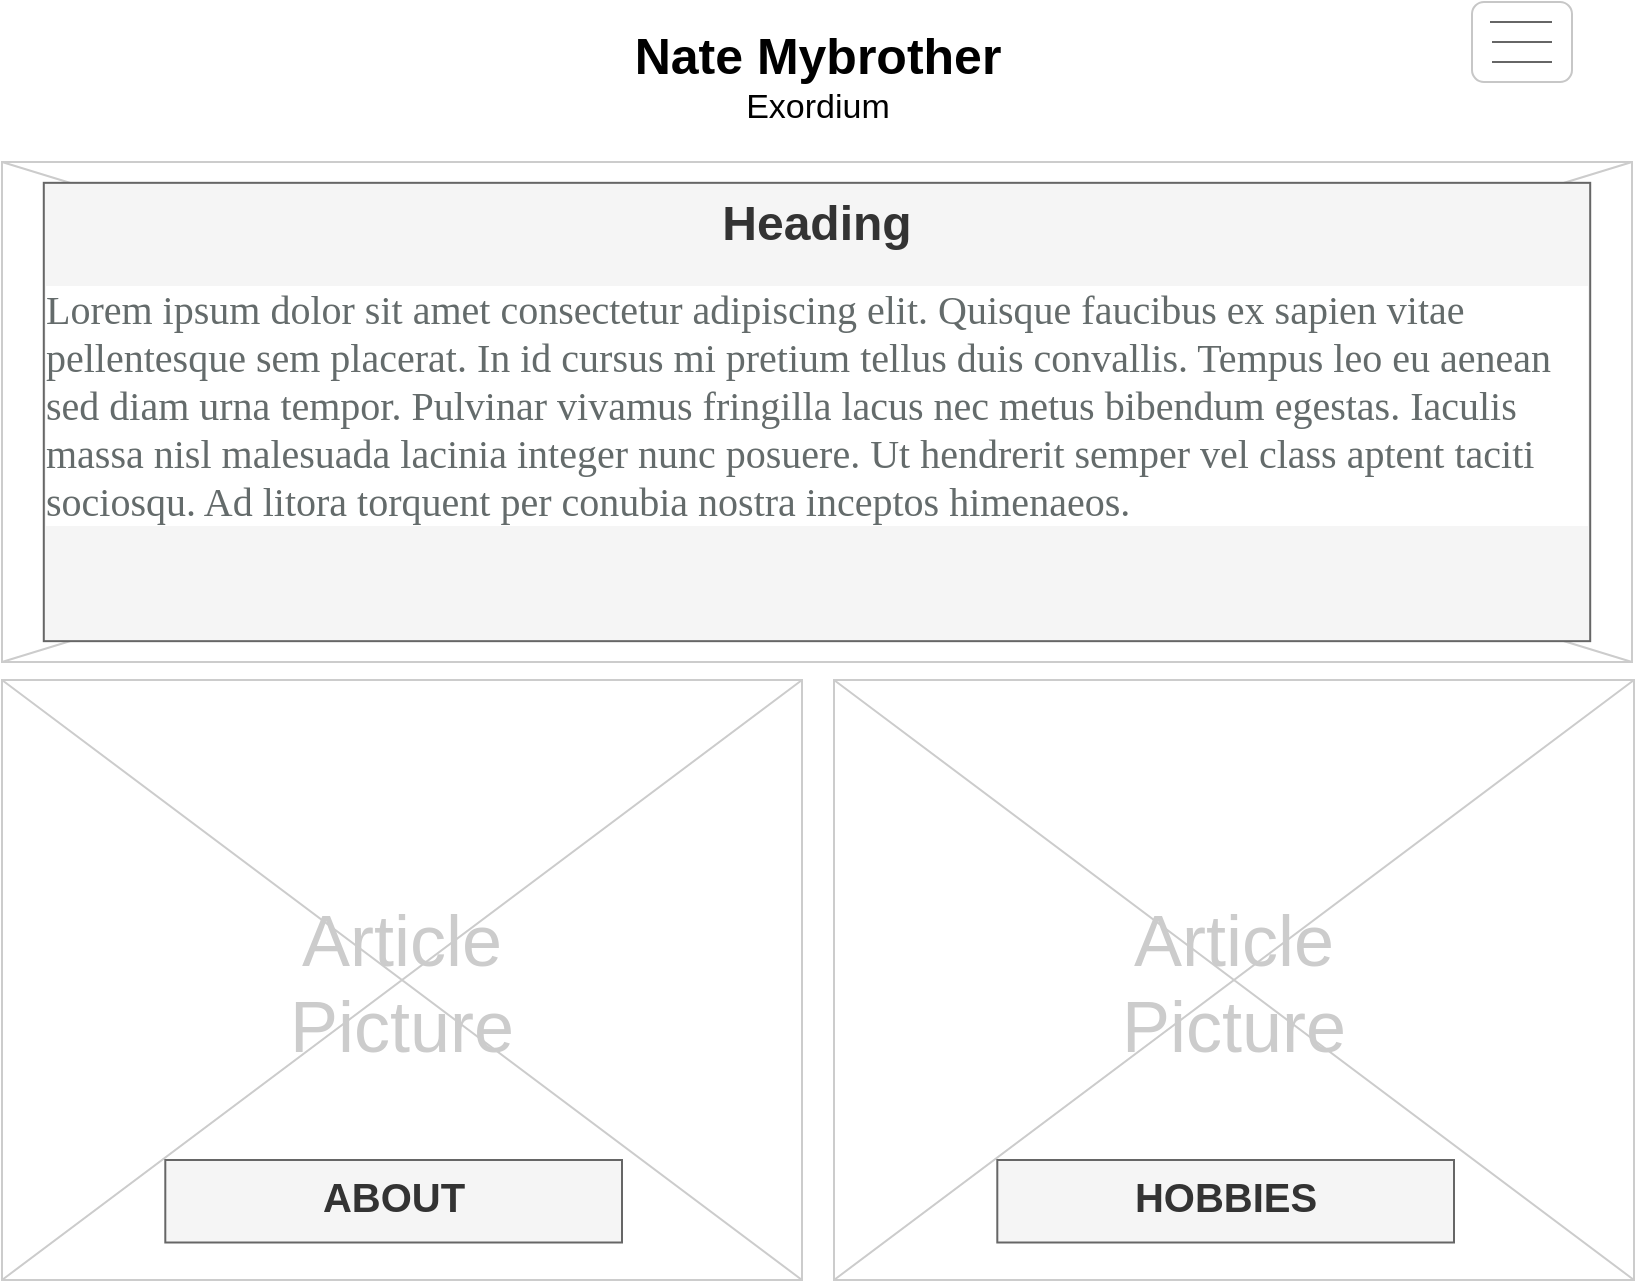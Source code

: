 <mxfile version="26.2.12" pages="3">
  <diagram name="Page-1" id="f1b7ffb7-ca1e-a977-7cf5-a751b3c06c05">
    <mxGraphModel dx="1044" dy="527" grid="1" gridSize="10" guides="1" tooltips="1" connect="1" arrows="1" fold="1" page="1" pageScale="1" pageWidth="826" pageHeight="1169" background="#ffffff" math="0" shadow="0">
      <root>
        <mxCell id="0" />
        <mxCell id="1" parent="0" />
        <mxCell id="2" value="Nate Mybrother" style="text;spacingTop=-5;fontSize=25;fontStyle=1;align=center;" parent="1" vertex="1">
          <mxGeometry x="298" y="20" width="230" height="30" as="geometry" />
        </mxCell>
        <mxCell id="jfNcns42cy23Uo4WtWwD-62" value="Exordium" style="text;spacingTop=-5;fontSize=17;fontStyle=0;align=center;" parent="1" vertex="1">
          <mxGeometry x="298" y="50" width="230" height="30" as="geometry" />
        </mxCell>
        <mxCell id="jfNcns42cy23Uo4WtWwD-67" value="" style="group" parent="1" vertex="1" connectable="0">
          <mxGeometry x="740" y="10" width="50" height="40" as="geometry" />
        </mxCell>
        <mxCell id="jfNcns42cy23Uo4WtWwD-63" value="" style="rounded=1;whiteSpace=wrap;html=1;strokeColor=light-dark(#c7c7c7, #ededed);" parent="jfNcns42cy23Uo4WtWwD-67" vertex="1">
          <mxGeometry width="50" height="40" as="geometry" />
        </mxCell>
        <mxCell id="jfNcns42cy23Uo4WtWwD-64" value="" style="endArrow=none;html=1;rounded=0;fillColor=#f5f5f5;strokeColor=#666666;" parent="jfNcns42cy23Uo4WtWwD-67" edge="1">
          <mxGeometry width="50" height="50" relative="1" as="geometry">
            <mxPoint x="10" y="30" as="sourcePoint" />
            <mxPoint x="40" y="30" as="targetPoint" />
          </mxGeometry>
        </mxCell>
        <mxCell id="jfNcns42cy23Uo4WtWwD-65" value="" style="endArrow=none;html=1;rounded=0;fillColor=#f5f5f5;strokeColor=#666666;" parent="jfNcns42cy23Uo4WtWwD-67" edge="1">
          <mxGeometry width="50" height="50" relative="1" as="geometry">
            <mxPoint x="9" y="10" as="sourcePoint" />
            <mxPoint x="40" y="10" as="targetPoint" />
          </mxGeometry>
        </mxCell>
        <mxCell id="jfNcns42cy23Uo4WtWwD-66" value="" style="endArrow=none;html=1;rounded=0;fillColor=#f5f5f5;strokeColor=#666666;" parent="jfNcns42cy23Uo4WtWwD-67" edge="1">
          <mxGeometry width="50" height="50" relative="1" as="geometry">
            <mxPoint x="10" y="19.94" as="sourcePoint" />
            <mxPoint x="40" y="19.94" as="targetPoint" />
          </mxGeometry>
        </mxCell>
        <mxCell id="vOq65oAR3Q_SI7JPQ15Y-62" value="" style="group" parent="1" vertex="1" connectable="0">
          <mxGeometry x="5" y="349" width="400" height="300" as="geometry" />
        </mxCell>
        <mxCell id="25" value="" style="verticalLabelPosition=bottom;verticalAlign=top;strokeWidth=1;shape=mxgraph.mockup.graphics.iconGrid;strokeColor=#CCCCCC;gridSize=1,1;" parent="vOq65oAR3Q_SI7JPQ15Y-62" vertex="1">
          <mxGeometry width="400" height="300" as="geometry" />
        </mxCell>
        <mxCell id="26" value="Article&#xa;Picture" style="text;spacingTop=-5;align=center;verticalAlign=middle;fontSize=36;fontColor=#CCCCCC" parent="vOq65oAR3Q_SI7JPQ15Y-62" vertex="1">
          <mxGeometry width="400" height="300" as="geometry" />
        </mxCell>
        <mxCell id="vOq65oAR3Q_SI7JPQ15Y-63" value="ABOUT" style="text;html=1;whiteSpace=wrap;overflow=hidden;rounded=0;align=center;fontStyle=1;fontSize=20;fillColor=#f5f5f5;fontColor=#333333;strokeColor=#666666;" parent="vOq65oAR3Q_SI7JPQ15Y-62" vertex="1">
          <mxGeometry x="81.65" y="240" width="228.35" height="41.25" as="geometry" />
        </mxCell>
        <mxCell id="vOq65oAR3Q_SI7JPQ15Y-64" value="" style="group;fillColor=default;fillStyle=hatch;" parent="1" vertex="1" connectable="0">
          <mxGeometry x="5" y="90" width="815" height="250" as="geometry" />
        </mxCell>
        <mxCell id="vOq65oAR3Q_SI7JPQ15Y-65" value="" style="verticalLabelPosition=bottom;verticalAlign=top;strokeWidth=1;shape=mxgraph.mockup.graphics.iconGrid;strokeColor=#CCCCCC;gridSize=1,1;" parent="vOq65oAR3Q_SI7JPQ15Y-64" vertex="1">
          <mxGeometry width="815" height="250.0" as="geometry" />
        </mxCell>
        <mxCell id="vOq65oAR3Q_SI7JPQ15Y-78" value="&lt;h1 style=&quot;margin-top: 0px;&quot;&gt;Heading&lt;/h1&gt;&lt;p style=&quot;box-sizing: border-box; border: 0px solid rgb(100, 107, 107); margin: 0px 0px 24px; padding: 0px; color: rgb(100, 107, 107); font-family: fontSerif, &amp;quot;fontSerif Fallback&amp;quot;; font-size: 20px; text-align: start; background-color: rgb(255, 255, 255);&quot;&gt;Lorem ipsum dolor sit amet consectetur adipiscing elit. Quisque faucibus ex sapien vitae pellentesque sem placerat. In id cursus mi pretium tellus duis convallis. Tempus leo eu aenean sed diam urna tempor. Pulvinar vivamus fringilla lacus nec metus bibendum egestas. Iaculis massa nisl malesuada lacinia integer nunc posuere. Ut hendrerit semper vel class aptent taciti sociosqu. Ad litora torquent per conubia nostra inceptos himenaeos.&lt;/p&gt;" style="text;html=1;whiteSpace=wrap;overflow=hidden;rounded=0;align=center;fillColor=#f5f5f5;fontColor=#333333;strokeColor=#666666;" parent="vOq65oAR3Q_SI7JPQ15Y-64" vertex="1">
          <mxGeometry x="20.897" y="10.417" width="773.205" height="229.167" as="geometry" />
        </mxCell>
        <mxCell id="vOq65oAR3Q_SI7JPQ15Y-72" value="" style="group" parent="1" vertex="1" connectable="0">
          <mxGeometry x="421" y="349" width="400" height="300" as="geometry" />
        </mxCell>
        <mxCell id="vOq65oAR3Q_SI7JPQ15Y-73" value="" style="verticalLabelPosition=bottom;verticalAlign=top;strokeWidth=1;shape=mxgraph.mockup.graphics.iconGrid;strokeColor=#CCCCCC;gridSize=1,1;" parent="vOq65oAR3Q_SI7JPQ15Y-72" vertex="1">
          <mxGeometry width="400" height="300" as="geometry" />
        </mxCell>
        <mxCell id="vOq65oAR3Q_SI7JPQ15Y-74" value="Article&#xa;Picture" style="text;spacingTop=-5;align=center;verticalAlign=middle;fontSize=36;fontColor=#CCCCCC" parent="vOq65oAR3Q_SI7JPQ15Y-72" vertex="1">
          <mxGeometry width="400" height="300" as="geometry" />
        </mxCell>
        <mxCell id="vOq65oAR3Q_SI7JPQ15Y-75" value="HOBBIES" style="text;html=1;whiteSpace=wrap;overflow=hidden;rounded=0;align=center;fontStyle=1;fontSize=20;fillColor=#f5f5f5;fontColor=#333333;strokeColor=#666666;" parent="vOq65oAR3Q_SI7JPQ15Y-72" vertex="1">
          <mxGeometry x="81.65" y="240" width="228.35" height="41.25" as="geometry" />
        </mxCell>
      </root>
    </mxGraphModel>
  </diagram>
  <diagram id="dbTj9lFpzXiTHPY3AqVH" name="Page-2">
    <mxGraphModel dx="629" dy="882" grid="1" gridSize="10" guides="1" tooltips="1" connect="1" arrows="1" fold="1" page="1" pageScale="1" pageWidth="850" pageHeight="1100" math="0" shadow="0">
      <root>
        <mxCell id="0" />
        <mxCell id="1" parent="0" />
        <mxCell id="oq6aqVx-gQyXzcbYRkwr-1" value="Hobbies" style="text;spacingTop=-5;fontSize=25;fontStyle=1;align=center;" vertex="1" parent="1">
          <mxGeometry x="298" y="20" width="230" height="30" as="geometry" />
        </mxCell>
        <mxCell id="oq6aqVx-gQyXzcbYRkwr-2" value="Nathan Luttrell&#39;s Hobbies" style="text;spacingTop=-5;fontSize=17;fontStyle=0;align=center;" vertex="1" parent="1">
          <mxGeometry x="298" y="50" width="230" height="30" as="geometry" />
        </mxCell>
        <mxCell id="oq6aqVx-gQyXzcbYRkwr-3" value="" style="group" vertex="1" connectable="0" parent="1">
          <mxGeometry x="760" y="30" width="50" height="40" as="geometry" />
        </mxCell>
        <mxCell id="oq6aqVx-gQyXzcbYRkwr-4" value="" style="rounded=1;whiteSpace=wrap;html=1;strokeColor=light-dark(#c7c7c7, #ededed);" vertex="1" parent="oq6aqVx-gQyXzcbYRkwr-3">
          <mxGeometry width="50" height="40" as="geometry" />
        </mxCell>
        <mxCell id="oq6aqVx-gQyXzcbYRkwr-5" value="" style="endArrow=none;html=1;rounded=0;fillColor=#f5f5f5;strokeColor=#666666;" edge="1" parent="oq6aqVx-gQyXzcbYRkwr-3">
          <mxGeometry width="50" height="50" relative="1" as="geometry">
            <mxPoint x="10" y="30" as="sourcePoint" />
            <mxPoint x="40" y="30" as="targetPoint" />
          </mxGeometry>
        </mxCell>
        <mxCell id="oq6aqVx-gQyXzcbYRkwr-6" value="" style="endArrow=none;html=1;rounded=0;fillColor=#f5f5f5;strokeColor=#666666;" edge="1" parent="oq6aqVx-gQyXzcbYRkwr-3">
          <mxGeometry width="50" height="50" relative="1" as="geometry">
            <mxPoint x="9" y="10" as="sourcePoint" />
            <mxPoint x="40" y="10" as="targetPoint" />
          </mxGeometry>
        </mxCell>
        <mxCell id="oq6aqVx-gQyXzcbYRkwr-7" value="" style="endArrow=none;html=1;rounded=0;fillColor=#f5f5f5;strokeColor=#666666;" edge="1" parent="oq6aqVx-gQyXzcbYRkwr-3">
          <mxGeometry width="50" height="50" relative="1" as="geometry">
            <mxPoint x="10" y="19.94" as="sourcePoint" />
            <mxPoint x="40" y="19.94" as="targetPoint" />
          </mxGeometry>
        </mxCell>
        <mxCell id="oq6aqVx-gQyXzcbYRkwr-8" value="" style="sketch=0;pointerEvents=1;shadow=0;dashed=0;html=1;strokeColor=none;fillColor=#505050;labelPosition=center;verticalLabelPosition=bottom;verticalAlign=top;outlineConnect=0;align=center;shape=mxgraph.office.concepts.home_page;" vertex="1" parent="1">
          <mxGeometry x="20" y="20" width="53" height="43" as="geometry" />
        </mxCell>
        <mxCell id="oq6aqVx-gQyXzcbYRkwr-9" value="" style="group" vertex="1" connectable="0" parent="1">
          <mxGeometry x="5" y="349" width="400" height="300" as="geometry" />
        </mxCell>
        <mxCell id="oq6aqVx-gQyXzcbYRkwr-10" value="" style="verticalLabelPosition=bottom;verticalAlign=top;strokeWidth=1;shape=mxgraph.mockup.graphics.iconGrid;strokeColor=#CCCCCC;gridSize=1,1;" vertex="1" parent="oq6aqVx-gQyXzcbYRkwr-9">
          <mxGeometry width="400" height="300" as="geometry" />
        </mxCell>
        <mxCell id="oq6aqVx-gQyXzcbYRkwr-11" value="Article&#xa;Picture" style="text;spacingTop=-5;align=center;verticalAlign=middle;fontSize=36;fontColor=#CCCCCC" vertex="1" parent="oq6aqVx-gQyXzcbYRkwr-9">
          <mxGeometry width="400" height="300" as="geometry" />
        </mxCell>
        <mxCell id="oq6aqVx-gQyXzcbYRkwr-13" value="" style="group;fillColor=default;fillStyle=hatch;" vertex="1" connectable="0" parent="1">
          <mxGeometry x="5" y="90" width="815" height="250" as="geometry" />
        </mxCell>
        <mxCell id="oq6aqVx-gQyXzcbYRkwr-14" value="" style="verticalLabelPosition=bottom;verticalAlign=top;strokeWidth=1;shape=mxgraph.mockup.graphics.iconGrid;strokeColor=#CCCCCC;gridSize=1,1;" vertex="1" parent="oq6aqVx-gQyXzcbYRkwr-13">
          <mxGeometry width="815" height="250.0" as="geometry" />
        </mxCell>
        <mxCell id="oq6aqVx-gQyXzcbYRkwr-15" value="&lt;h1 style=&quot;margin-top: 0px;&quot;&gt;Heading&lt;/h1&gt;&lt;p style=&quot;box-sizing: border-box; border: 0px solid rgb(100, 107, 107); margin: 0px 0px 24px; padding: 0px; color: rgb(100, 107, 107); font-family: fontSerif, &amp;quot;fontSerif Fallback&amp;quot;; font-size: 20px; text-align: start; background-color: rgb(255, 255, 255);&quot;&gt;Lorem ipsum dolor sit amet consectetur adipiscing elit. Quisque faucibus ex sapien vitae pellentesque sem placerat. In id cursus mi pretium tellus duis convallis. Tempus leo eu aenean sed diam urna tempor. Pulvinar vivamus fringilla lacus nec metus bibendum egestas. Iaculis massa nisl malesuada lacinia integer nunc posuere. Ut hendrerit semper vel class aptent taciti sociosqu. Ad litora torquent per conubia nostra inceptos himenaeos.&lt;/p&gt;" style="text;html=1;whiteSpace=wrap;overflow=hidden;rounded=0;align=center;fillColor=#f5f5f5;fontColor=#333333;strokeColor=#666666;" vertex="1" parent="oq6aqVx-gQyXzcbYRkwr-13">
          <mxGeometry x="20.897" y="10.417" width="773.205" height="229.167" as="geometry" />
        </mxCell>
        <mxCell id="oq6aqVx-gQyXzcbYRkwr-16" value="" style="group" vertex="1" connectable="0" parent="1">
          <mxGeometry x="421" y="349" width="400" height="300" as="geometry" />
        </mxCell>
        <mxCell id="oq6aqVx-gQyXzcbYRkwr-17" value="" style="verticalLabelPosition=bottom;verticalAlign=top;strokeWidth=1;shape=mxgraph.mockup.graphics.iconGrid;strokeColor=#CCCCCC;gridSize=1,1;" vertex="1" parent="oq6aqVx-gQyXzcbYRkwr-16">
          <mxGeometry width="400" height="300" as="geometry" />
        </mxCell>
        <mxCell id="oq6aqVx-gQyXzcbYRkwr-18" value="Article&#xa;Picture" style="text;spacingTop=-5;align=center;verticalAlign=middle;fontSize=36;fontColor=#CCCCCC" vertex="1" parent="oq6aqVx-gQyXzcbYRkwr-16">
          <mxGeometry width="400" height="300" as="geometry" />
        </mxCell>
        <mxCell id="oq6aqVx-gQyXzcbYRkwr-20" value="" style="group" vertex="1" connectable="0" parent="1">
          <mxGeometry x="5" y="670" width="400" height="300" as="geometry" />
        </mxCell>
        <mxCell id="oq6aqVx-gQyXzcbYRkwr-21" value="" style="verticalLabelPosition=bottom;verticalAlign=top;strokeWidth=1;shape=mxgraph.mockup.graphics.iconGrid;strokeColor=#CCCCCC;gridSize=1,1;" vertex="1" parent="oq6aqVx-gQyXzcbYRkwr-20">
          <mxGeometry width="400" height="300" as="geometry" />
        </mxCell>
        <mxCell id="oq6aqVx-gQyXzcbYRkwr-22" value="Article&#xa;Picture" style="text;spacingTop=-5;align=center;verticalAlign=middle;fontSize=36;fontColor=#CCCCCC" vertex="1" parent="oq6aqVx-gQyXzcbYRkwr-20">
          <mxGeometry width="400" height="300" as="geometry" />
        </mxCell>
        <mxCell id="oq6aqVx-gQyXzcbYRkwr-23" value="" style="group" vertex="1" connectable="0" parent="1">
          <mxGeometry x="420" y="670" width="400" height="300" as="geometry" />
        </mxCell>
        <mxCell id="oq6aqVx-gQyXzcbYRkwr-24" value="" style="verticalLabelPosition=bottom;verticalAlign=top;strokeWidth=1;shape=mxgraph.mockup.graphics.iconGrid;strokeColor=#CCCCCC;gridSize=1,1;" vertex="1" parent="oq6aqVx-gQyXzcbYRkwr-23">
          <mxGeometry width="400" height="300" as="geometry" />
        </mxCell>
        <mxCell id="oq6aqVx-gQyXzcbYRkwr-25" value="Article&#xa;Picture" style="text;spacingTop=-5;align=center;verticalAlign=middle;fontSize=36;fontColor=#CCCCCC" vertex="1" parent="oq6aqVx-gQyXzcbYRkwr-23">
          <mxGeometry width="400" height="300" as="geometry" />
        </mxCell>
        <mxCell id="nfVYkSid7MlCFp0RDiI2-1" value="Back To Landing Page" style="text;html=1;align=right;verticalAlign=middle;whiteSpace=wrap;rounded=0;fontStyle=6" vertex="1" parent="1">
          <mxGeometry x="691" y="1030" width="130" height="30" as="geometry" />
        </mxCell>
        <mxCell id="7oz2rKUzfsQb6oW5fWNa-1" value="To About Page" style="text;html=1;align=right;verticalAlign=middle;whiteSpace=wrap;rounded=0;fontStyle=6" vertex="1" parent="1">
          <mxGeometry x="691" y="1000" width="130" height="30" as="geometry" />
        </mxCell>
      </root>
    </mxGraphModel>
  </diagram>
  <diagram id="YrZiyhOeHVvSKL6kpDOQ" name="Page-3">
    <mxGraphModel dx="827" dy="1160" grid="1" gridSize="10" guides="1" tooltips="1" connect="1" arrows="1" fold="1" page="1" pageScale="1" pageWidth="850" pageHeight="1100" math="0" shadow="0">
      <root>
        <mxCell id="0" />
        <mxCell id="1" parent="0" />
        <mxCell id="TOydD4e8uxvh10AMxmZx-1" value="About" style="text;spacingTop=-5;fontSize=25;fontStyle=1;align=center;" vertex="1" parent="1">
          <mxGeometry x="298" y="20" width="230" height="30" as="geometry" />
        </mxCell>
        <mxCell id="TOydD4e8uxvh10AMxmZx-2" value="Nathan Luttrell&#39;s Bio" style="text;spacingTop=-5;fontSize=17;fontStyle=0;align=center;" vertex="1" parent="1">
          <mxGeometry x="298" y="50" width="230" height="30" as="geometry" />
        </mxCell>
        <mxCell id="TOydD4e8uxvh10AMxmZx-3" value="" style="group" vertex="1" connectable="0" parent="1">
          <mxGeometry x="740" y="10" width="50" height="40" as="geometry" />
        </mxCell>
        <mxCell id="TOydD4e8uxvh10AMxmZx-4" value="" style="rounded=1;whiteSpace=wrap;html=1;strokeColor=light-dark(#c7c7c7, #ededed);" vertex="1" parent="TOydD4e8uxvh10AMxmZx-3">
          <mxGeometry width="50" height="40" as="geometry" />
        </mxCell>
        <mxCell id="TOydD4e8uxvh10AMxmZx-5" value="" style="endArrow=none;html=1;rounded=0;fillColor=#f5f5f5;strokeColor=#666666;" edge="1" parent="TOydD4e8uxvh10AMxmZx-3">
          <mxGeometry width="50" height="50" relative="1" as="geometry">
            <mxPoint x="10" y="30" as="sourcePoint" />
            <mxPoint x="40" y="30" as="targetPoint" />
          </mxGeometry>
        </mxCell>
        <mxCell id="TOydD4e8uxvh10AMxmZx-6" value="" style="endArrow=none;html=1;rounded=0;fillColor=#f5f5f5;strokeColor=#666666;" edge="1" parent="TOydD4e8uxvh10AMxmZx-3">
          <mxGeometry width="50" height="50" relative="1" as="geometry">
            <mxPoint x="9" y="10" as="sourcePoint" />
            <mxPoint x="40" y="10" as="targetPoint" />
          </mxGeometry>
        </mxCell>
        <mxCell id="TOydD4e8uxvh10AMxmZx-7" value="" style="endArrow=none;html=1;rounded=0;fillColor=#f5f5f5;strokeColor=#666666;" edge="1" parent="TOydD4e8uxvh10AMxmZx-3">
          <mxGeometry width="50" height="50" relative="1" as="geometry">
            <mxPoint x="10" y="19.94" as="sourcePoint" />
            <mxPoint x="40" y="19.94" as="targetPoint" />
          </mxGeometry>
        </mxCell>
        <mxCell id="TOydD4e8uxvh10AMxmZx-8" value="" style="sketch=0;pointerEvents=1;shadow=0;dashed=0;html=1;strokeColor=none;fillColor=#505050;labelPosition=center;verticalLabelPosition=bottom;verticalAlign=top;outlineConnect=0;align=center;shape=mxgraph.office.concepts.home_page;" vertex="1" parent="1">
          <mxGeometry x="20" y="20" width="53" height="43" as="geometry" />
        </mxCell>
        <mxCell id="TOydD4e8uxvh10AMxmZx-9" value="" style="group" vertex="1" connectable="0" parent="1">
          <mxGeometry x="420" y="349" width="400" height="300" as="geometry" />
        </mxCell>
        <mxCell id="TOydD4e8uxvh10AMxmZx-10" value="" style="verticalLabelPosition=bottom;verticalAlign=top;strokeWidth=1;shape=mxgraph.mockup.graphics.iconGrid;strokeColor=#CCCCCC;gridSize=1,1;" vertex="1" parent="TOydD4e8uxvh10AMxmZx-9">
          <mxGeometry width="400" height="300" as="geometry" />
        </mxCell>
        <mxCell id="TOydD4e8uxvh10AMxmZx-11" value="Article&#xa;Picture" style="text;spacingTop=-5;align=center;verticalAlign=middle;fontSize=36;fontColor=#CCCCCC" vertex="1" parent="TOydD4e8uxvh10AMxmZx-9">
          <mxGeometry width="400" height="300" as="geometry" />
        </mxCell>
        <mxCell id="TOydD4e8uxvh10AMxmZx-12" value="" style="group;fillColor=default;fillStyle=hatch;" vertex="1" connectable="0" parent="1">
          <mxGeometry x="5" y="90" width="815" height="250" as="geometry" />
        </mxCell>
        <mxCell id="TOydD4e8uxvh10AMxmZx-13" value="" style="verticalLabelPosition=bottom;verticalAlign=top;strokeWidth=1;shape=mxgraph.mockup.graphics.iconGrid;strokeColor=#CCCCCC;gridSize=1,1;" vertex="1" parent="TOydD4e8uxvh10AMxmZx-12">
          <mxGeometry width="815" height="250.0" as="geometry" />
        </mxCell>
        <mxCell id="TOydD4e8uxvh10AMxmZx-14" value="&lt;h1 style=&quot;margin-top: 0px;&quot;&gt;Heading&lt;/h1&gt;&lt;p style=&quot;box-sizing: border-box; border: 0px solid rgb(100, 107, 107); margin: 0px 0px 24px; padding: 0px; color: rgb(100, 107, 107); font-family: fontSerif, &amp;quot;fontSerif Fallback&amp;quot;; font-size: 20px; text-align: start; background-color: rgb(255, 255, 255);&quot;&gt;Lorem ipsum dolor sit amet consectetur adipiscing elit. Quisque faucibus ex sapien vitae pellentesque sem placerat. In id cursus mi pretium tellus duis convallis. Tempus leo eu aenean sed diam urna tempor. Pulvinar vivamus fringilla lacus nec metus bibendum egestas. Iaculis massa nisl malesuada lacinia integer nunc posuere. Ut hendrerit semper vel class aptent taciti sociosqu. Ad litora torquent per conubia nostra inceptos himenaeos.&lt;/p&gt;" style="text;html=1;whiteSpace=wrap;overflow=hidden;rounded=0;align=center;fillColor=#f5f5f5;fontColor=#333333;strokeColor=#666666;" vertex="1" parent="TOydD4e8uxvh10AMxmZx-12">
          <mxGeometry x="20.897" y="10.417" width="773.205" height="229.167" as="geometry" />
        </mxCell>
        <mxCell id="TOydD4e8uxvh10AMxmZx-18" value="" style="group" vertex="1" connectable="0" parent="1">
          <mxGeometry x="420" y="990" width="400" height="300" as="geometry" />
        </mxCell>
        <mxCell id="TOydD4e8uxvh10AMxmZx-19" value="" style="verticalLabelPosition=bottom;verticalAlign=top;strokeWidth=1;shape=mxgraph.mockup.graphics.iconGrid;strokeColor=#CCCCCC;gridSize=1,1;" vertex="1" parent="TOydD4e8uxvh10AMxmZx-18">
          <mxGeometry width="400" height="300" as="geometry" />
        </mxCell>
        <mxCell id="TOydD4e8uxvh10AMxmZx-20" value="Article&#xa;Picture" style="text;spacingTop=-5;align=center;verticalAlign=middle;fontSize=36;fontColor=#CCCCCC" vertex="1" parent="TOydD4e8uxvh10AMxmZx-18">
          <mxGeometry width="400" height="300" as="geometry" />
        </mxCell>
        <mxCell id="TOydD4e8uxvh10AMxmZx-21" value="" style="group" vertex="1" connectable="0" parent="1">
          <mxGeometry x="420" y="670" width="400" height="300" as="geometry" />
        </mxCell>
        <mxCell id="TOydD4e8uxvh10AMxmZx-22" value="" style="verticalLabelPosition=bottom;verticalAlign=top;strokeWidth=1;shape=mxgraph.mockup.graphics.iconGrid;strokeColor=#CCCCCC;gridSize=1,1;" vertex="1" parent="TOydD4e8uxvh10AMxmZx-21">
          <mxGeometry width="400" height="300" as="geometry" />
        </mxCell>
        <mxCell id="TOydD4e8uxvh10AMxmZx-23" value="Article&#xa;Picture" style="text;spacingTop=-5;align=center;verticalAlign=middle;fontSize=36;fontColor=#CCCCCC" vertex="1" parent="TOydD4e8uxvh10AMxmZx-21">
          <mxGeometry width="400" height="300" as="geometry" />
        </mxCell>
        <mxCell id="TOydD4e8uxvh10AMxmZx-24" value="" style="group;fillColor=default;fillStyle=hatch;" vertex="1" connectable="0" parent="1">
          <mxGeometry x="15" y="360" width="395" height="920" as="geometry" />
        </mxCell>
        <mxCell id="TOydD4e8uxvh10AMxmZx-25" value="" style="verticalLabelPosition=bottom;verticalAlign=top;strokeWidth=1;shape=mxgraph.mockup.graphics.iconGrid;strokeColor=#CCCCCC;gridSize=1,1;" vertex="1" parent="TOydD4e8uxvh10AMxmZx-24">
          <mxGeometry width="395" height="920.0" as="geometry" />
        </mxCell>
        <mxCell id="TOydD4e8uxvh10AMxmZx-26" value="&lt;h1 style=&quot;margin-top: 0px;&quot;&gt;Heading&lt;/h1&gt;&lt;p style=&quot;box-sizing: border-box; border: 0px solid rgb(100, 107, 107); margin: 0px 0px 24px; padding: 0px; color: rgb(100, 107, 107); font-family: fontSerif, &amp;quot;fontSerif Fallback&amp;quot;; font-size: 20px; text-align: start; background-color: rgb(255, 255, 255);&quot;&gt;Lorem ipsum dolor sit amet consectetur adipiscing elit. Quisque faucibus ex sapien vitae pellentesque sem placerat. In id cursus mi pretium tellus duis convallis. Tempus leo eu aenean sed diam urna tempor. Pulvinar vivamus fringilla lacus nec metus bibendum egestas. Iaculis massa nisl malesuada lacinia integer nunc posuere. Ut hendrerit semper vel class aptent taciti sociosqu. Ad litora torquent per conubia nostra inceptos himenaeos.&lt;/p&gt;&lt;p style=&quot;box-sizing: border-box; border: 0px solid rgb(100, 107, 107); margin: 0px 0px 24px; padding: 0px; color: rgb(100, 107, 107); font-family: fontSerif, &amp;quot;fontSerif Fallback&amp;quot;; font-size: 20px; text-align: start; background-color: rgb(255, 255, 255);&quot;&gt;Lorem ipsum dolor sit amet consectetur adipiscing elit. Quisque faucibus ex sapien vitae pellentesque sem placerat. In id cursus mi pretium tellus duis convallis. Tempus leo eu aenean sed diam urna tempor. Pulvinar vivamus fringilla lacus nec metus bibendum egestas. Iaculis massa nisl malesuada lacinia integer nunc posuere. Ut hendrerit semper vel class aptent taciti sociosqu. Ad litora torquent per conubia nostra inceptos himenaeos.&lt;/p&gt;&lt;p style=&quot;box-sizing: border-box; border: 0px solid rgb(100, 107, 107); margin: 0px 0px 24px; padding: 0px; color: rgb(100, 107, 107); font-family: fontSerif, &amp;quot;fontSerif Fallback&amp;quot;; font-size: 20px; text-align: start; background-color: rgb(255, 255, 255);&quot;&gt;Lorem ipsum dolor sit amet consectetur adipiscing elit. Quisque faucibus ex sapien vitae pellentesque sem placerat. In id cursus mi pretium tellus duis convallis. Tempus leo eu aenean sed diam urna tempor. Pulvinar vivamus fringilla lacus nec metus bibendum egestas. Iaculis massa nisl malesuada lacinia integer nunc posuere. Ut hendrerit semper vel class aptent taciti sociosqu. Ad litora torquent per conubia nostra inceptos himenaeos.&lt;/p&gt;&lt;p style=&quot;box-sizing: border-box; border: 0px solid rgb(100, 107, 107); margin: 0px 0px 24px; padding: 0px; color: rgb(100, 107, 107); font-family: fontSerif, &amp;quot;fontSerif Fallback&amp;quot;; font-size: 20px; text-align: start; background-color: rgb(255, 255, 255);&quot;&gt;&lt;br&gt;&lt;/p&gt;" style="text;html=1;whiteSpace=wrap;overflow=hidden;rounded=0;align=center;fillColor=#f5f5f5;fontColor=#333333;strokeColor=#666666;" vertex="1" parent="TOydD4e8uxvh10AMxmZx-24">
          <mxGeometry x="10.13" y="20" width="374.74" height="880" as="geometry" />
        </mxCell>
        <mxCell id="_ahMMi9iO5DpT2NgRJ9h-1" value="Back To Landing Page" style="text;html=1;align=right;verticalAlign=middle;whiteSpace=wrap;rounded=0;fontStyle=6" vertex="1" parent="1">
          <mxGeometry x="690" y="1340" width="130" height="30" as="geometry" />
        </mxCell>
        <mxCell id="_ahMMi9iO5DpT2NgRJ9h-2" value="To Hobbies Page" style="text;html=1;align=right;verticalAlign=middle;whiteSpace=wrap;rounded=0;fontStyle=6" vertex="1" parent="1">
          <mxGeometry x="690" y="1310" width="130" height="30" as="geometry" />
        </mxCell>
      </root>
    </mxGraphModel>
  </diagram>
</mxfile>
